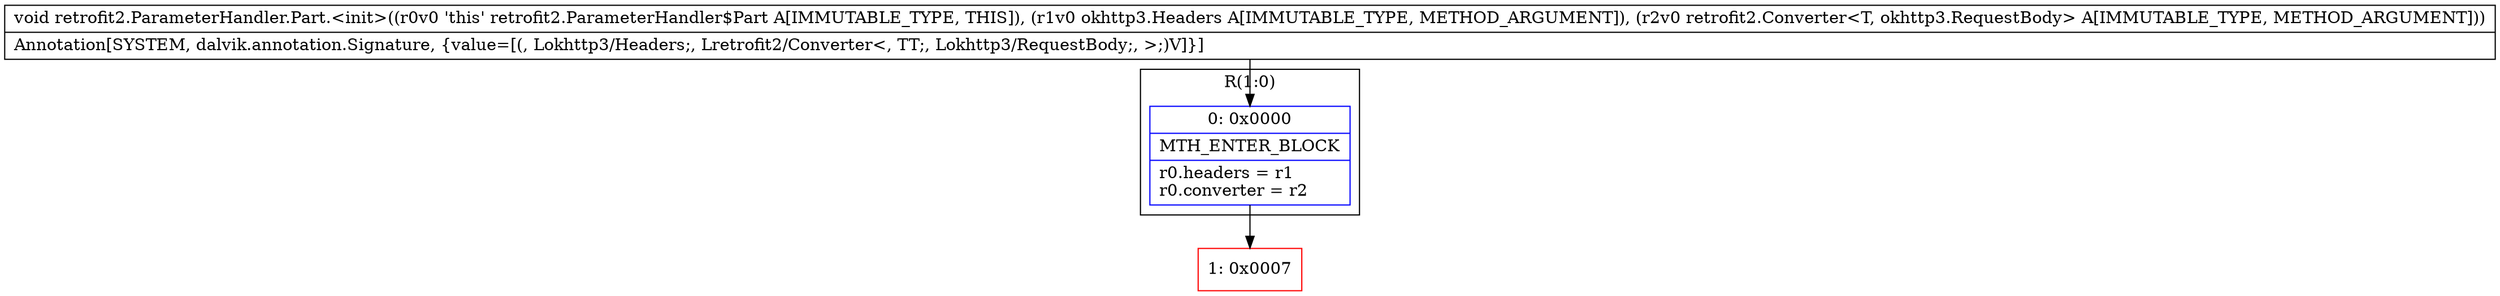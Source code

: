 digraph "CFG forretrofit2.ParameterHandler.Part.\<init\>(Lokhttp3\/Headers;Lretrofit2\/Converter;)V" {
subgraph cluster_Region_122107816 {
label = "R(1:0)";
node [shape=record,color=blue];
Node_0 [shape=record,label="{0\:\ 0x0000|MTH_ENTER_BLOCK\l|r0.headers = r1\lr0.converter = r2\l}"];
}
Node_1 [shape=record,color=red,label="{1\:\ 0x0007}"];
MethodNode[shape=record,label="{void retrofit2.ParameterHandler.Part.\<init\>((r0v0 'this' retrofit2.ParameterHandler$Part A[IMMUTABLE_TYPE, THIS]), (r1v0 okhttp3.Headers A[IMMUTABLE_TYPE, METHOD_ARGUMENT]), (r2v0 retrofit2.Converter\<T, okhttp3.RequestBody\> A[IMMUTABLE_TYPE, METHOD_ARGUMENT]))  | Annotation[SYSTEM, dalvik.annotation.Signature, \{value=[(, Lokhttp3\/Headers;, Lretrofit2\/Converter\<, TT;, Lokhttp3\/RequestBody;, \>;)V]\}]\l}"];
MethodNode -> Node_0;
Node_0 -> Node_1;
}

